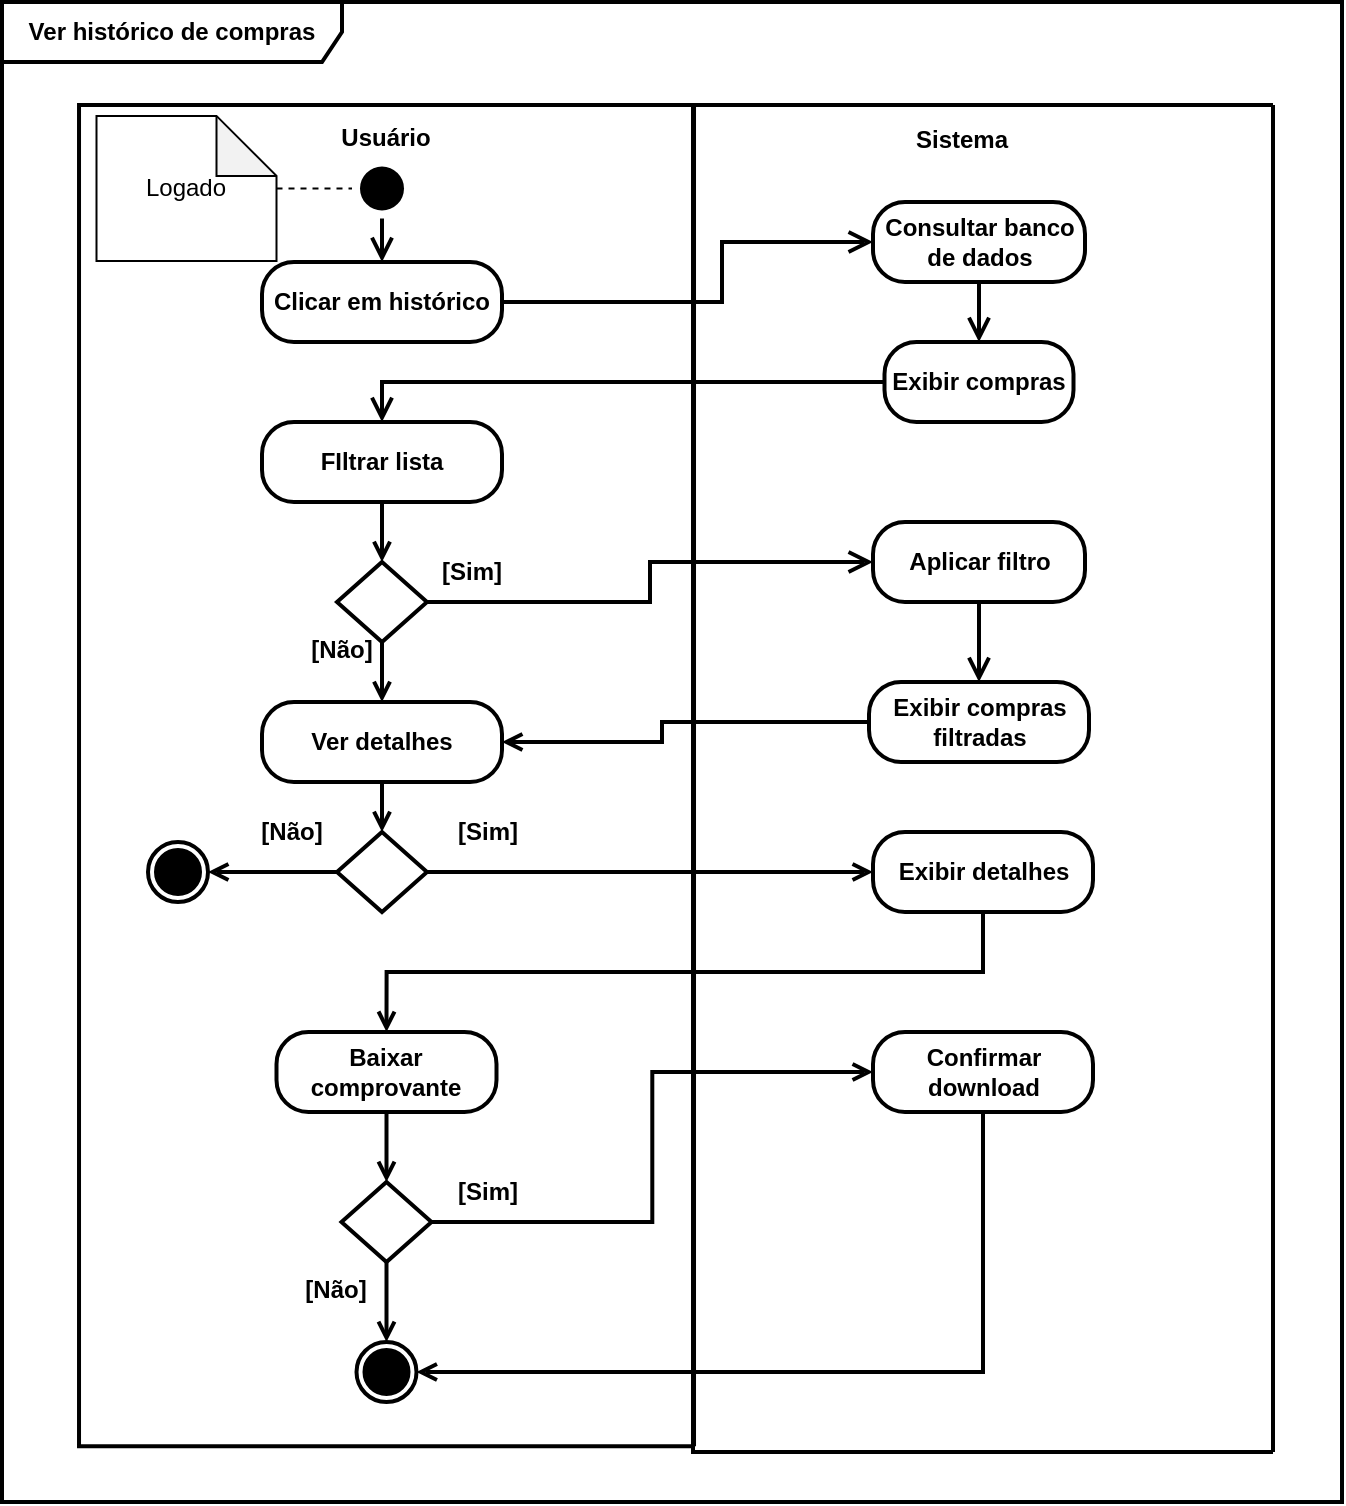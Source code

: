 <mxfile version="27.1.4">
  <diagram id="prtHgNgQTEPvFCAcTncT" name="Page-1">
    <mxGraphModel grid="1" page="1" gridSize="10" guides="1" tooltips="1" connect="1" arrows="1" fold="1" pageScale="1" pageWidth="827" pageHeight="1169" math="0" shadow="0">
      <root>
        <mxCell id="0" />
        <mxCell id="1" parent="0" />
        <mxCell id="ZOLT3zwWpUyua53DlOfI-27" value="Usuário" style="text;html=1;align=center;verticalAlign=middle;whiteSpace=wrap;rounded=0;rotation=0;fontStyle=1;container=0;strokeWidth=2;" vertex="1" parent="1">
          <mxGeometry x="222.25" y="108.25" width="60" height="20" as="geometry" />
        </mxCell>
        <mxCell id="ZOLT3zwWpUyua53DlOfI-29" style="edgeStyle=orthogonalEdgeStyle;rounded=0;orthogonalLoop=1;jettySize=auto;html=1;exitX=0.5;exitY=1;exitDx=0;exitDy=0;entryX=0.5;entryY=0;entryDx=0;entryDy=0;fontSize=12;startSize=8;endSize=8;strokeWidth=2;endArrow=open;endFill=0;" edge="1" parent="1" source="ZOLT3zwWpUyua53DlOfI-28" target="ZOLT3zwWpUyua53DlOfI-25">
          <mxGeometry relative="1" as="geometry" />
        </mxCell>
        <mxCell id="ZOLT3zwWpUyua53DlOfI-28" value="" style="ellipse;html=1;shape=startState;fillColor=light-dark(#000000,#000000);strokeColor=none;strokeWidth=2;fontStyle=1;container=0;" vertex="1" parent="1">
          <mxGeometry x="235" y="128.25" width="30" height="30" as="geometry" />
        </mxCell>
        <mxCell id="nBnGAEbZcAZ4ocF5KPbq-3" value="" style="ellipse;html=1;shape=endState;fillColor=light-dark(#000000,#000000);strokeColor=default;strokeWidth=2;fontStyle=1;container=0;" vertex="1" parent="1">
          <mxGeometry x="133" y="470" width="30" height="30" as="geometry" />
        </mxCell>
        <mxCell id="BD446DF0MScjFqqRYx8H-1" style="edgeStyle=orthogonalEdgeStyle;rounded=0;orthogonalLoop=1;jettySize=auto;html=1;entryX=0.5;entryY=0;entryDx=0;entryDy=0;strokeWidth=2;endArrow=open;endFill=0;" edge="1" parent="1" source="JDLLx60_Cy0iMEz0_Sig-8" target="JDLLx60_Cy0iMEz0_Sig-6">
          <mxGeometry relative="1" as="geometry" />
        </mxCell>
        <mxCell id="JDLLx60_Cy0iMEz0_Sig-8" value="FIltrar lista" style="rounded=1;whiteSpace=wrap;html=1;arcSize=40;fontStyle=1;strokeWidth=2;rotation=0;container=0;" vertex="1" parent="1">
          <mxGeometry x="190" y="260" width="120" height="40" as="geometry" />
        </mxCell>
        <mxCell id="BD446DF0MScjFqqRYx8H-3" style="edgeStyle=orthogonalEdgeStyle;rounded=0;orthogonalLoop=1;jettySize=auto;html=1;entryX=0.5;entryY=0;entryDx=0;entryDy=0;strokeWidth=2;endArrow=open;endFill=0;" edge="1" parent="1" source="JDLLx60_Cy0iMEz0_Sig-6" target="mxtANP7VA7hPZhCvdDns-1">
          <mxGeometry relative="1" as="geometry" />
        </mxCell>
        <mxCell id="JDLLx60_Cy0iMEz0_Sig-6" value="" style="rhombus;whiteSpace=wrap;html=1;fontStyle=1;strokeWidth=2;container=0;" vertex="1" parent="1">
          <mxGeometry x="227.5" y="330" width="45" height="40" as="geometry" />
        </mxCell>
        <mxCell id="ZOLT3zwWpUyua53DlOfI-25" value="Clicar em histórico" style="rounded=1;whiteSpace=wrap;html=1;arcSize=40;fontStyle=1;strokeWidth=2;rotation=0;container=0;" vertex="1" parent="1">
          <mxGeometry x="190" y="180" width="120" height="40" as="geometry" />
        </mxCell>
        <mxCell id="ZOLT3zwWpUyua53DlOfI-24" value="" style="swimlane;startSize=0;fontStyle=1;strokeWidth=2;rotation=90;container=0;" vertex="1" parent="1">
          <mxGeometry x="-83.08" y="283.09" width="670.68" height="307.5" as="geometry">
            <mxRectangle x="361" y="106.5" width="50" height="40" as="alternateBounds" />
          </mxGeometry>
        </mxCell>
        <mxCell id="ZOLT3zwWpUyua53DlOfI-30" value="" style="swimlane;startSize=0;fontStyle=1;strokeWidth=2;rotation=90;container=0;" vertex="1" parent="1">
          <mxGeometry x="213.75" y="293.25" width="673.5" height="290" as="geometry" />
        </mxCell>
        <mxCell id="ZOLT3zwWpUyua53DlOfI-36" style="edgeStyle=orthogonalEdgeStyle;rounded=0;orthogonalLoop=1;jettySize=auto;html=1;exitX=1;exitY=0.5;exitDx=0;exitDy=0;entryX=0;entryY=0.5;entryDx=0;entryDy=0;fontSize=12;startSize=8;endSize=8;strokeWidth=2;endArrow=open;endFill=0;" edge="1" parent="1" source="ZOLT3zwWpUyua53DlOfI-25" target="ZOLT3zwWpUyua53DlOfI-26">
          <mxGeometry relative="1" as="geometry">
            <Array as="points">
              <mxPoint x="420" y="200" />
              <mxPoint x="420" y="170" />
            </Array>
          </mxGeometry>
        </mxCell>
        <mxCell id="ZOLT3zwWpUyua53DlOfI-42" style="edgeStyle=orthogonalEdgeStyle;rounded=0;orthogonalLoop=1;jettySize=auto;html=1;exitX=0;exitY=0.5;exitDx=0;exitDy=0;entryX=0.5;entryY=0;entryDx=0;entryDy=0;fontSize=12;startSize=8;endSize=8;strokeWidth=2;endArrow=open;endFill=0;" edge="1" parent="1" source="ZOLT3zwWpUyua53DlOfI-37" target="JDLLx60_Cy0iMEz0_Sig-8">
          <mxGeometry relative="1" as="geometry">
            <mxPoint x="253" y="266.25" as="targetPoint" />
          </mxGeometry>
        </mxCell>
        <mxCell id="ZOLT3zwWpUyua53DlOfI-44" style="edgeStyle=orthogonalEdgeStyle;rounded=0;orthogonalLoop=1;jettySize=auto;html=1;entryX=0;entryY=0.5;entryDx=0;entryDy=0;fontSize=12;startSize=8;endSize=8;exitX=1;exitY=0.5;exitDx=0;exitDy=0;strokeWidth=2;endArrow=open;endFill=0;" edge="1" parent="1" source="JDLLx60_Cy0iMEz0_Sig-6" target="ZOLT3zwWpUyua53DlOfI-43">
          <mxGeometry relative="1" as="geometry">
            <mxPoint x="420" y="320" as="sourcePoint" />
          </mxGeometry>
        </mxCell>
        <mxCell id="ZOLT3zwWpUyua53DlOfI-38" style="edgeStyle=orthogonalEdgeStyle;rounded=0;orthogonalLoop=1;jettySize=auto;html=1;exitX=0.5;exitY=1;exitDx=0;exitDy=0;entryX=0.5;entryY=0;entryDx=0;entryDy=0;fontSize=12;startSize=8;endSize=8;strokeWidth=2;endArrow=open;endFill=0;" edge="1" parent="1" source="ZOLT3zwWpUyua53DlOfI-26" target="ZOLT3zwWpUyua53DlOfI-37">
          <mxGeometry relative="1" as="geometry" />
        </mxCell>
        <mxCell id="ZOLT3zwWpUyua53DlOfI-26" value="Consultar banco de dados" style="rounded=1;whiteSpace=wrap;html=1;arcSize=40;fontStyle=1;strokeWidth=2;rotation=0;container=0;" vertex="1" parent="1">
          <mxGeometry x="495.5" y="150" width="106" height="40" as="geometry" />
        </mxCell>
        <mxCell id="ZOLT3zwWpUyua53DlOfI-37" value="Exibir compras " style="rounded=1;whiteSpace=wrap;html=1;arcSize=40;fontStyle=1;strokeWidth=2;rotation=0;container=0;" vertex="1" parent="1">
          <mxGeometry x="501.25" y="220" width="94.5" height="40" as="geometry" />
        </mxCell>
        <mxCell id="ZOLT3zwWpUyua53DlOfI-52" style="edgeStyle=orthogonalEdgeStyle;rounded=0;orthogonalLoop=1;jettySize=auto;html=1;exitX=0.5;exitY=1;exitDx=0;exitDy=0;fontSize=12;startSize=8;endSize=8;strokeWidth=2;endArrow=open;endFill=0;" edge="1" parent="1" source="ZOLT3zwWpUyua53DlOfI-43" target="ZOLT3zwWpUyua53DlOfI-51">
          <mxGeometry relative="1" as="geometry" />
        </mxCell>
        <mxCell id="ZOLT3zwWpUyua53DlOfI-43" value="Aplicar filtro" style="rounded=1;whiteSpace=wrap;html=1;arcSize=40;fontStyle=1;strokeWidth=2;rotation=0;container=0;" vertex="1" parent="1">
          <mxGeometry x="495.5" y="310" width="106" height="40" as="geometry" />
        </mxCell>
        <mxCell id="mxtANP7VA7hPZhCvdDns-9" style="edgeStyle=orthogonalEdgeStyle;rounded=0;orthogonalLoop=1;jettySize=auto;html=1;exitX=0;exitY=0.5;exitDx=0;exitDy=0;entryX=1;entryY=0.5;entryDx=0;entryDy=0;strokeWidth=2;endArrow=open;endFill=0;" edge="1" parent="1" source="ZOLT3zwWpUyua53DlOfI-51" target="mxtANP7VA7hPZhCvdDns-1">
          <mxGeometry relative="1" as="geometry">
            <Array as="points">
              <mxPoint x="390" y="410" />
              <mxPoint x="390" y="420" />
            </Array>
          </mxGeometry>
        </mxCell>
        <mxCell id="ZOLT3zwWpUyua53DlOfI-51" value="Exibir compras filtradas " style="rounded=1;whiteSpace=wrap;html=1;arcSize=40;fontStyle=1;strokeWidth=2;rotation=0;container=0;" vertex="1" parent="1">
          <mxGeometry x="493.5" y="390" width="110" height="40" as="geometry" />
        </mxCell>
        <mxCell id="mxtANP7VA7hPZhCvdDns-8" style="edgeStyle=orthogonalEdgeStyle;rounded=0;orthogonalLoop=1;jettySize=auto;html=1;exitX=0.5;exitY=1;exitDx=0;exitDy=0;entryX=0.5;entryY=0;entryDx=0;entryDy=0;strokeWidth=2;endArrow=open;endFill=0;" edge="1" parent="1" source="ZOLT3zwWpUyua53DlOfI-56" target="mxtANP7VA7hPZhCvdDns-7">
          <mxGeometry relative="1" as="geometry" />
        </mxCell>
        <mxCell id="ZOLT3zwWpUyua53DlOfI-56" value="Exibir detalhes" style="rounded=1;whiteSpace=wrap;html=1;arcSize=40;fontStyle=1;strokeWidth=2;rotation=0;container=0;" vertex="1" parent="1">
          <mxGeometry x="495.5" y="465" width="110" height="40" as="geometry" />
        </mxCell>
        <mxCell id="0nQu52ruB7skGAWhfwH7-63" value="Ver histórico de compras" style="shape=umlFrame;whiteSpace=wrap;html=1;pointerEvents=0;width=170;height=30;strokeWidth=2;fontStyle=1" vertex="1" parent="1">
          <mxGeometry x="60" y="50" width="670" height="750" as="geometry" />
        </mxCell>
        <mxCell id="ZOLT3zwWpUyua53DlOfI-31" value="Sistema" style="text;html=1;align=center;verticalAlign=middle;whiteSpace=wrap;rounded=0;rotation=0;fontStyle=1;container=0;strokeWidth=2;" vertex="1" parent="1">
          <mxGeometry x="510" y="109" width="60" height="20" as="geometry" />
        </mxCell>
        <mxCell id="BD446DF0MScjFqqRYx8H-6" style="edgeStyle=orthogonalEdgeStyle;rounded=0;orthogonalLoop=1;jettySize=auto;html=1;entryX=0.5;entryY=0;entryDx=0;entryDy=0;strokeWidth=2;endArrow=open;endFill=0;" edge="1" parent="1" source="mxtANP7VA7hPZhCvdDns-1" target="mxtANP7VA7hPZhCvdDns-4">
          <mxGeometry relative="1" as="geometry" />
        </mxCell>
        <mxCell id="mxtANP7VA7hPZhCvdDns-1" value="Ver detalhes" style="rounded=1;whiteSpace=wrap;html=1;arcSize=40;fontStyle=1;strokeWidth=2;rotation=0;container=0;" vertex="1" parent="1">
          <mxGeometry x="190" y="400" width="120" height="40" as="geometry" />
        </mxCell>
        <mxCell id="mxtANP7VA7hPZhCvdDns-6" style="edgeStyle=orthogonalEdgeStyle;rounded=0;orthogonalLoop=1;jettySize=auto;html=1;exitX=1;exitY=0.5;exitDx=0;exitDy=0;entryX=0;entryY=0.5;entryDx=0;entryDy=0;strokeWidth=2;endArrow=open;endFill=0;" edge="1" parent="1" source="mxtANP7VA7hPZhCvdDns-4" target="ZOLT3zwWpUyua53DlOfI-56">
          <mxGeometry relative="1" as="geometry">
            <mxPoint x="473" y="480" as="targetPoint" />
          </mxGeometry>
        </mxCell>
        <mxCell id="BD446DF0MScjFqqRYx8H-9" style="edgeStyle=orthogonalEdgeStyle;rounded=0;orthogonalLoop=1;jettySize=auto;html=1;entryX=1;entryY=0.5;entryDx=0;entryDy=0;strokeWidth=2;endArrow=open;endFill=0;" edge="1" parent="1" source="mxtANP7VA7hPZhCvdDns-4" target="nBnGAEbZcAZ4ocF5KPbq-3">
          <mxGeometry relative="1" as="geometry" />
        </mxCell>
        <mxCell id="mxtANP7VA7hPZhCvdDns-4" value="" style="rhombus;whiteSpace=wrap;html=1;fontStyle=1;strokeWidth=2;container=0;" vertex="1" parent="1">
          <mxGeometry x="227.5" y="465" width="45" height="40" as="geometry" />
        </mxCell>
        <mxCell id="mxtANP7VA7hPZhCvdDns-11" style="edgeStyle=orthogonalEdgeStyle;rounded=0;orthogonalLoop=1;jettySize=auto;html=1;exitX=0.5;exitY=1;exitDx=0;exitDy=0;entryX=0.5;entryY=0;entryDx=0;entryDy=0;strokeWidth=2;endArrow=open;endFill=0;" edge="1" parent="1" source="mxtANP7VA7hPZhCvdDns-7" target="BD446DF0MScjFqqRYx8H-11">
          <mxGeometry relative="1" as="geometry" />
        </mxCell>
        <mxCell id="mxtANP7VA7hPZhCvdDns-7" value="Baixar comprovante" style="rounded=1;whiteSpace=wrap;html=1;arcSize=40;fontStyle=1;strokeWidth=2;rotation=0;container=0;" vertex="1" parent="1">
          <mxGeometry x="197.25" y="565" width="110" height="40" as="geometry" />
        </mxCell>
        <mxCell id="BD446DF0MScjFqqRYx8H-5" value="[Não]" style="text;html=1;align=center;verticalAlign=middle;whiteSpace=wrap;rounded=0;container=0;strokeWidth=2;fontStyle=1" vertex="1" parent="1">
          <mxGeometry x="200" y="359" width="60" height="30" as="geometry" />
        </mxCell>
        <mxCell id="mxtANP7VA7hPZhCvdDns-12" style="edgeStyle=orthogonalEdgeStyle;rounded=0;orthogonalLoop=1;jettySize=auto;html=1;exitX=1;exitY=0.5;exitDx=0;exitDy=0;entryX=0;entryY=0.5;entryDx=0;entryDy=0;strokeWidth=2;endArrow=open;endFill=0;" edge="1" parent="1" source="BD446DF0MScjFqqRYx8H-11" target="BD446DF0MScjFqqRYx8H-13">
          <mxGeometry relative="1" as="geometry" />
        </mxCell>
        <mxCell id="mxtANP7VA7hPZhCvdDns-13" style="edgeStyle=orthogonalEdgeStyle;rounded=0;orthogonalLoop=1;jettySize=auto;html=1;exitX=0.5;exitY=1;exitDx=0;exitDy=0;entryX=0.5;entryY=0;entryDx=0;entryDy=0;strokeWidth=2;endArrow=open;endFill=0;" edge="1" parent="1" source="BD446DF0MScjFqqRYx8H-11" target="BD446DF0MScjFqqRYx8H-14">
          <mxGeometry relative="1" as="geometry" />
        </mxCell>
        <mxCell id="BD446DF0MScjFqqRYx8H-11" value="" style="rhombus;whiteSpace=wrap;html=1;fontStyle=1;strokeWidth=2;container=0;" vertex="1" parent="1">
          <mxGeometry x="229.75" y="640" width="45" height="40" as="geometry" />
        </mxCell>
        <mxCell id="mxtANP7VA7hPZhCvdDns-14" style="edgeStyle=orthogonalEdgeStyle;rounded=0;orthogonalLoop=1;jettySize=auto;html=1;exitX=0.5;exitY=1;exitDx=0;exitDy=0;entryX=1;entryY=0.5;entryDx=0;entryDy=0;strokeWidth=2;endArrow=open;endFill=0;" edge="1" parent="1" source="BD446DF0MScjFqqRYx8H-13" target="BD446DF0MScjFqqRYx8H-14">
          <mxGeometry relative="1" as="geometry" />
        </mxCell>
        <mxCell id="BD446DF0MScjFqqRYx8H-13" value="Confirmar download" style="rounded=1;whiteSpace=wrap;html=1;arcSize=40;fontStyle=1;strokeWidth=2;rotation=0;container=0;" vertex="1" parent="1">
          <mxGeometry x="495.5" y="565" width="110" height="40" as="geometry" />
        </mxCell>
        <mxCell id="BD446DF0MScjFqqRYx8H-14" value="" style="ellipse;html=1;shape=endState;fillColor=light-dark(#000000,#000000);strokeColor=default;strokeWidth=2;fontStyle=1;container=0;" vertex="1" parent="1">
          <mxGeometry x="237.25" y="720" width="30" height="30" as="geometry" />
        </mxCell>
        <mxCell id="BD446DF0MScjFqqRYx8H-23" style="edgeStyle=orthogonalEdgeStyle;rounded=0;orthogonalLoop=1;jettySize=auto;html=1;entryX=0;entryY=0.5;entryDx=0;entryDy=0;endArrow=none;startFill=0;dashed=1;" edge="1" parent="1" source="BD446DF0MScjFqqRYx8H-21" target="ZOLT3zwWpUyua53DlOfI-28">
          <mxGeometry relative="1" as="geometry" />
        </mxCell>
        <mxCell id="BD446DF0MScjFqqRYx8H-21" value="Logado" style="shape=note;whiteSpace=wrap;html=1;backgroundOutline=1;darkOpacity=0.05;" vertex="1" parent="1">
          <mxGeometry x="107.25" y="106.94" width="90" height="72.62" as="geometry" />
        </mxCell>
        <mxCell id="CyfrhsX2KO5anr8fBp_1-1" value="[Sim]" style="text;html=1;align=center;verticalAlign=middle;whiteSpace=wrap;rounded=0;container=0;strokeWidth=2;fontStyle=1" vertex="1" parent="1">
          <mxGeometry x="272.5" y="450" width="60" height="30" as="geometry" />
        </mxCell>
        <mxCell id="CyfrhsX2KO5anr8fBp_1-2" value="[Sim]" style="text;html=1;align=center;verticalAlign=middle;whiteSpace=wrap;rounded=0;container=0;strokeWidth=2;fontStyle=1" vertex="1" parent="1">
          <mxGeometry x="265" y="320" width="60" height="30" as="geometry" />
        </mxCell>
        <mxCell id="CyfrhsX2KO5anr8fBp_1-3" value="[Não]" style="text;html=1;align=center;verticalAlign=middle;whiteSpace=wrap;rounded=0;container=0;strokeWidth=2;fontStyle=1" vertex="1" parent="1">
          <mxGeometry x="175" y="450" width="60" height="30" as="geometry" />
        </mxCell>
        <mxCell id="CyfrhsX2KO5anr8fBp_1-5" value="[Não]" style="text;html=1;align=center;verticalAlign=middle;whiteSpace=wrap;rounded=0;container=0;strokeWidth=2;fontStyle=1" vertex="1" parent="1">
          <mxGeometry x="197.25" y="679" width="60" height="30" as="geometry" />
        </mxCell>
        <mxCell id="CyfrhsX2KO5anr8fBp_1-6" value="[Sim]" style="text;html=1;align=center;verticalAlign=middle;whiteSpace=wrap;rounded=0;container=0;strokeWidth=2;fontStyle=1" vertex="1" parent="1">
          <mxGeometry x="272.5" y="630" width="60" height="30" as="geometry" />
        </mxCell>
      </root>
    </mxGraphModel>
  </diagram>
</mxfile>
